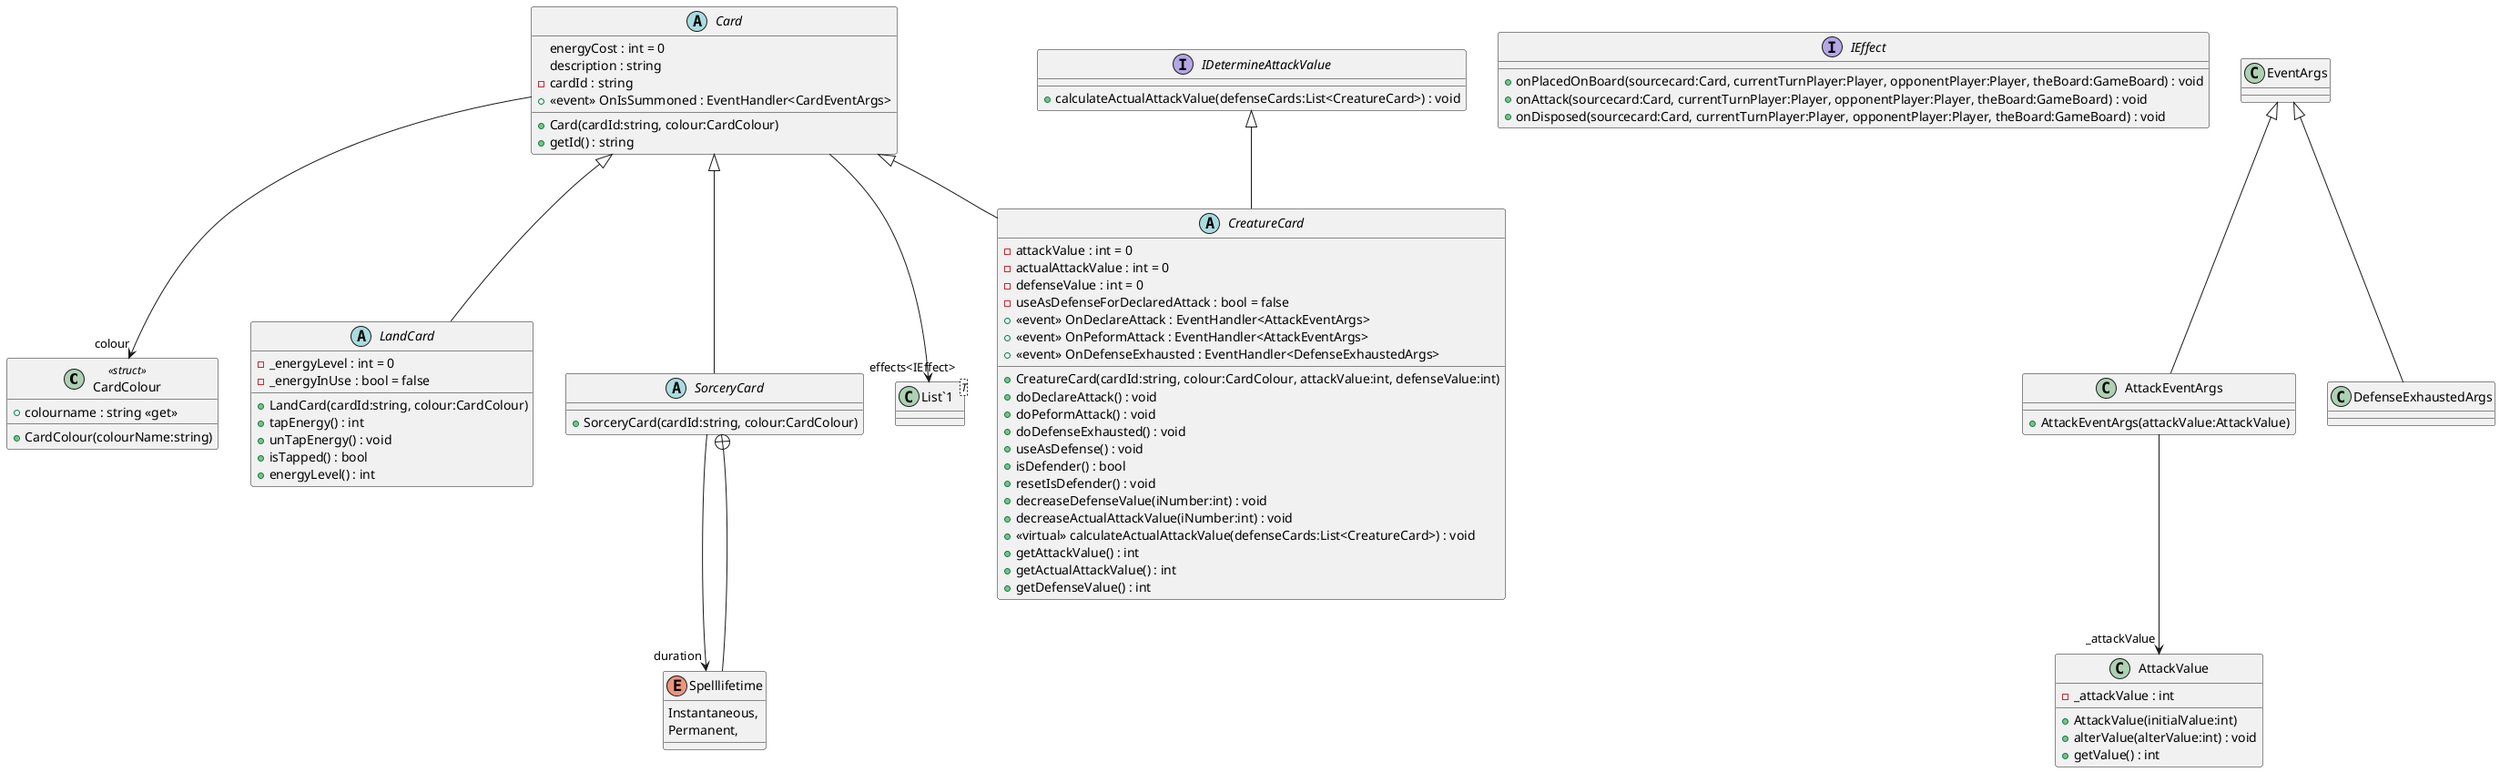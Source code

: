 @startuml
class CardColour <<struct>> {
    + CardColour(colourName:string)
    + colourname : string <<get>>
}
interface IEffect {
    + onPlacedOnBoard(sourcecard:Card, currentTurnPlayer:Player, opponentPlayer:Player, theBoard:GameBoard) : void
    + onAttack(sourcecard:Card, currentTurnPlayer:Player, opponentPlayer:Player, theBoard:GameBoard) : void
    + onDisposed(sourcecard:Card, currentTurnPlayer:Player, opponentPlayer:Player, theBoard:GameBoard) : void
}
interface IDetermineAttackValue {
    + calculateActualAttackValue(defenseCards:List<CreatureCard>) : void
}
abstract class Card {
    energyCost : int = 0
    description : string
    - cardId : string
    +  <<event>> OnIsSummoned : EventHandler<CardEventArgs> 
    + Card(cardId:string, colour:CardColour)
    + getId() : string
}
abstract class LandCard {
    - _energyLevel : int = 0
    - _energyInUse : bool = false
    + LandCard(cardId:string, colour:CardColour)
    + tapEnergy() : int
    + unTapEnergy() : void
    + isTapped() : bool
    + energyLevel() : int
}
abstract class SorceryCard {
    + SorceryCard(cardId:string, colour:CardColour)
}
abstract class CreatureCard {
    - attackValue : int = 0
    - actualAttackValue : int = 0
    - defenseValue : int = 0
    - useAsDefenseForDeclaredAttack : bool = false
    + CreatureCard(cardId:string, colour:CardColour, attackValue:int, defenseValue:int)
    +  <<event>> OnDeclareAttack : EventHandler<AttackEventArgs> 
    +  <<event>> OnPeformAttack : EventHandler<AttackEventArgs> 
    +  <<event>> OnDefenseExhausted : EventHandler<DefenseExhaustedArgs> 
    + doDeclareAttack() : void
    + doPeformAttack() : void
    + doDefenseExhausted() : void
    + useAsDefense() : void
    + isDefender() : bool
    + resetIsDefender() : void
    + decreaseDefenseValue(iNumber:int) : void
    + decreaseActualAttackValue(iNumber:int) : void
    + <<virtual>> calculateActualAttackValue(defenseCards:List<CreatureCard>) : void
    + getAttackValue() : int
    + getActualAttackValue() : int
    + getDefenseValue() : int
}
class AttackValue {
    - _attackValue : int
    + AttackValue(initialValue:int)
    + alterValue(alterValue:int) : void
    + getValue() : int
}
class AttackEventArgs {
    + AttackEventArgs(attackValue:AttackValue)
}
class DefenseExhaustedArgs {
}
class "List`1"<T> {
}
enum Spelllifetime {
    Instantaneous,
    Permanent,
}
Card --> "colour" CardColour
Card --> "effects<IEffect>" "List`1"
Card <|-- LandCard
Card <|-- SorceryCard
SorceryCard --> "duration" Spelllifetime
Card <|-- CreatureCard
IDetermineAttackValue <|-- CreatureCard
EventArgs <|-- AttackEventArgs
AttackEventArgs --> "_attackValue" AttackValue
EventArgs <|-- DefenseExhaustedArgs
SorceryCard +-- Spelllifetime
@enduml
